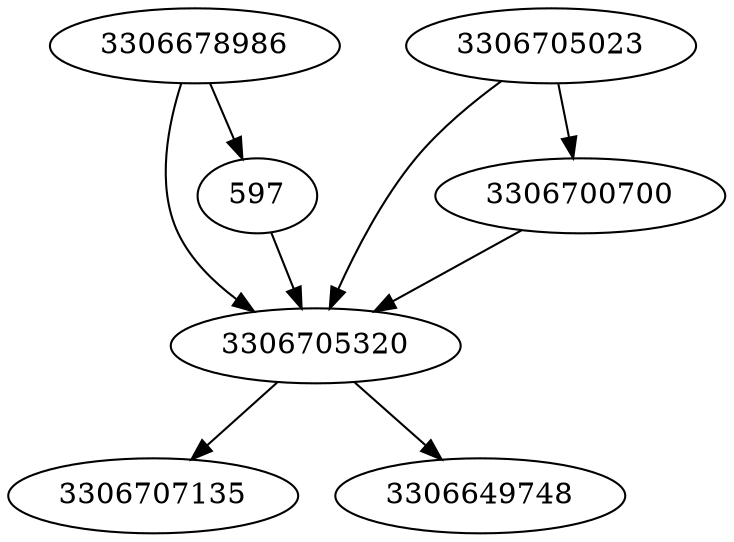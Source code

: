 strict digraph  {
3306707135;
3306705320;
3306678986;
3306649748;
597;
3306700700;
3306705023;
3306705320 -> 3306707135;
3306705320 -> 3306649748;
3306678986 -> 597;
3306678986 -> 3306705320;
597 -> 3306705320;
3306700700 -> 3306705320;
3306705023 -> 3306705320;
3306705023 -> 3306700700;
}
